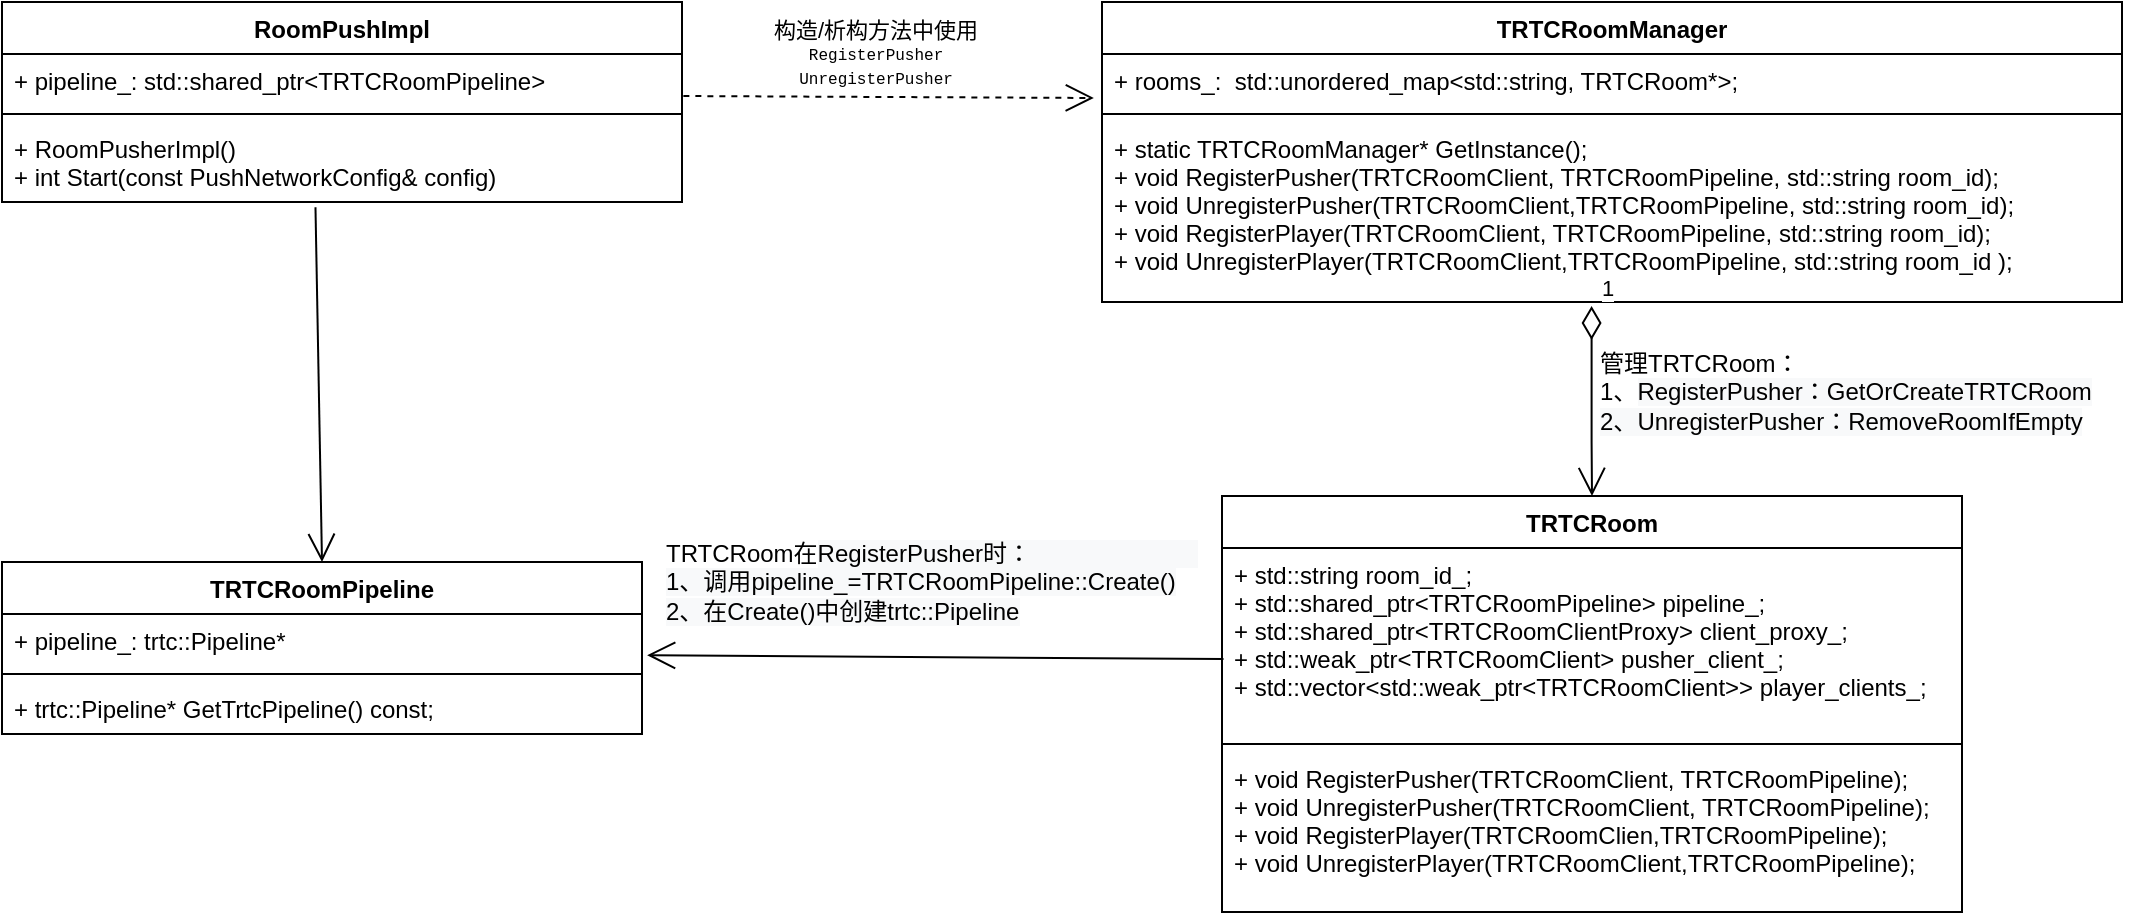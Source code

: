 <mxfile version="19.0.2" type="github">
  <diagram id="C5RBs43oDa-KdzZeNtuy" name="Page-1">
    <mxGraphModel dx="940" dy="614" grid="1" gridSize="10" guides="1" tooltips="1" connect="1" arrows="1" fold="1" page="1" pageScale="1" pageWidth="827" pageHeight="1169" math="0" shadow="0">
      <root>
        <mxCell id="WIyWlLk6GJQsqaUBKTNV-0" />
        <mxCell id="WIyWlLk6GJQsqaUBKTNV-1" parent="WIyWlLk6GJQsqaUBKTNV-0" />
        <mxCell id="hNCOztLgwrzikOfnoWvJ-0" value="RoomPushImpl" style="swimlane;fontStyle=1;align=center;verticalAlign=top;childLayout=stackLayout;horizontal=1;startSize=26;horizontalStack=0;resizeParent=1;resizeParentMax=0;resizeLast=0;collapsible=1;marginBottom=0;" vertex="1" parent="WIyWlLk6GJQsqaUBKTNV-1">
          <mxGeometry x="30" y="130" width="340" height="100" as="geometry" />
        </mxCell>
        <mxCell id="hNCOztLgwrzikOfnoWvJ-1" value="+ pipeline_: std::shared_ptr&lt;TRTCRoomPipeline&gt;" style="text;strokeColor=none;fillColor=none;align=left;verticalAlign=top;spacingLeft=4;spacingRight=4;overflow=hidden;rotatable=0;points=[[0,0.5],[1,0.5]];portConstraint=eastwest;" vertex="1" parent="hNCOztLgwrzikOfnoWvJ-0">
          <mxGeometry y="26" width="340" height="26" as="geometry" />
        </mxCell>
        <mxCell id="hNCOztLgwrzikOfnoWvJ-2" value="" style="line;strokeWidth=1;fillColor=none;align=left;verticalAlign=middle;spacingTop=-1;spacingLeft=3;spacingRight=3;rotatable=0;labelPosition=right;points=[];portConstraint=eastwest;" vertex="1" parent="hNCOztLgwrzikOfnoWvJ-0">
          <mxGeometry y="52" width="340" height="8" as="geometry" />
        </mxCell>
        <mxCell id="hNCOztLgwrzikOfnoWvJ-3" value="+ RoomPusherImpl()&#xa;+ int Start(const PushNetworkConfig&amp; config)" style="text;strokeColor=none;fillColor=none;align=left;verticalAlign=top;spacingLeft=4;spacingRight=4;overflow=hidden;rotatable=0;points=[[0,0.5],[1,0.5]];portConstraint=eastwest;" vertex="1" parent="hNCOztLgwrzikOfnoWvJ-0">
          <mxGeometry y="60" width="340" height="40" as="geometry" />
        </mxCell>
        <mxCell id="hNCOztLgwrzikOfnoWvJ-4" value="TRTCRoomPipeline" style="swimlane;fontStyle=1;align=center;verticalAlign=top;childLayout=stackLayout;horizontal=1;startSize=26;horizontalStack=0;resizeParent=1;resizeParentMax=0;resizeLast=0;collapsible=1;marginBottom=0;" vertex="1" parent="WIyWlLk6GJQsqaUBKTNV-1">
          <mxGeometry x="30" y="410" width="320" height="86" as="geometry" />
        </mxCell>
        <mxCell id="hNCOztLgwrzikOfnoWvJ-5" value="+ pipeline_: trtc::Pipeline*" style="text;strokeColor=none;fillColor=none;align=left;verticalAlign=top;spacingLeft=4;spacingRight=4;overflow=hidden;rotatable=0;points=[[0,0.5],[1,0.5]];portConstraint=eastwest;" vertex="1" parent="hNCOztLgwrzikOfnoWvJ-4">
          <mxGeometry y="26" width="320" height="26" as="geometry" />
        </mxCell>
        <mxCell id="hNCOztLgwrzikOfnoWvJ-6" value="" style="line;strokeWidth=1;fillColor=none;align=left;verticalAlign=middle;spacingTop=-1;spacingLeft=3;spacingRight=3;rotatable=0;labelPosition=right;points=[];portConstraint=eastwest;" vertex="1" parent="hNCOztLgwrzikOfnoWvJ-4">
          <mxGeometry y="52" width="320" height="8" as="geometry" />
        </mxCell>
        <mxCell id="hNCOztLgwrzikOfnoWvJ-7" value="+ trtc::Pipeline* GetTrtcPipeline() const;" style="text;strokeColor=none;fillColor=none;align=left;verticalAlign=top;spacingLeft=4;spacingRight=4;overflow=hidden;rotatable=0;points=[[0,0.5],[1,0.5]];portConstraint=eastwest;" vertex="1" parent="hNCOztLgwrzikOfnoWvJ-4">
          <mxGeometry y="60" width="320" height="26" as="geometry" />
        </mxCell>
        <mxCell id="hNCOztLgwrzikOfnoWvJ-8" value="TRTCRoomManager" style="swimlane;fontStyle=1;align=center;verticalAlign=top;childLayout=stackLayout;horizontal=1;startSize=26;horizontalStack=0;resizeParent=1;resizeParentMax=0;resizeLast=0;collapsible=1;marginBottom=0;" vertex="1" parent="WIyWlLk6GJQsqaUBKTNV-1">
          <mxGeometry x="580" y="130" width="510" height="150" as="geometry" />
        </mxCell>
        <mxCell id="hNCOztLgwrzikOfnoWvJ-9" value="+ rooms_:  std::unordered_map&lt;std::string, TRTCRoom*&gt;;" style="text;strokeColor=none;fillColor=none;align=left;verticalAlign=top;spacingLeft=4;spacingRight=4;overflow=hidden;rotatable=0;points=[[0,0.5],[1,0.5]];portConstraint=eastwest;" vertex="1" parent="hNCOztLgwrzikOfnoWvJ-8">
          <mxGeometry y="26" width="510" height="26" as="geometry" />
        </mxCell>
        <mxCell id="hNCOztLgwrzikOfnoWvJ-10" value="" style="line;strokeWidth=1;fillColor=none;align=left;verticalAlign=middle;spacingTop=-1;spacingLeft=3;spacingRight=3;rotatable=0;labelPosition=right;points=[];portConstraint=eastwest;" vertex="1" parent="hNCOztLgwrzikOfnoWvJ-8">
          <mxGeometry y="52" width="510" height="8" as="geometry" />
        </mxCell>
        <mxCell id="hNCOztLgwrzikOfnoWvJ-11" value="+ static TRTCRoomManager* GetInstance();&#xa;+ void RegisterPusher(TRTCRoomClient, TRTCRoomPipeline, std::string room_id);&#xa;+ void UnregisterPusher(TRTCRoomClient,TRTCRoomPipeline, std::string room_id);&#xa;+ void RegisterPlayer(TRTCRoomClient, TRTCRoomPipeline, std::string room_id);&#xa;+ void UnregisterPlayer(TRTCRoomClient,TRTCRoomPipeline, std::string room_id );" style="text;strokeColor=none;fillColor=none;align=left;verticalAlign=top;spacingLeft=4;spacingRight=4;overflow=hidden;rotatable=0;points=[[0,0.5],[1,0.5]];portConstraint=eastwest;" vertex="1" parent="hNCOztLgwrzikOfnoWvJ-8">
          <mxGeometry y="60" width="510" height="90" as="geometry" />
        </mxCell>
        <mxCell id="hNCOztLgwrzikOfnoWvJ-12" value="TRTCRoom" style="swimlane;fontStyle=1;align=center;verticalAlign=top;childLayout=stackLayout;horizontal=1;startSize=26;horizontalStack=0;resizeParent=1;resizeParentMax=0;resizeLast=0;collapsible=1;marginBottom=0;" vertex="1" parent="WIyWlLk6GJQsqaUBKTNV-1">
          <mxGeometry x="640" y="377" width="370" height="208" as="geometry" />
        </mxCell>
        <mxCell id="hNCOztLgwrzikOfnoWvJ-13" value="+ std::string room_id_;&#xa;+ std::shared_ptr&lt;TRTCRoomPipeline&gt; pipeline_;&#xa;+ std::shared_ptr&lt;TRTCRoomClientProxy&gt; client_proxy_;&#xa;+ std::weak_ptr&lt;TRTCRoomClient&gt; pusher_client_;&#xa;+ std::vector&lt;std::weak_ptr&lt;TRTCRoomClient&gt;&gt; player_clients_;" style="text;strokeColor=none;fillColor=none;align=left;verticalAlign=top;spacingLeft=4;spacingRight=4;overflow=hidden;rotatable=0;points=[[0,0.5],[1,0.5]];portConstraint=eastwest;" vertex="1" parent="hNCOztLgwrzikOfnoWvJ-12">
          <mxGeometry y="26" width="370" height="94" as="geometry" />
        </mxCell>
        <mxCell id="hNCOztLgwrzikOfnoWvJ-14" value="" style="line;strokeWidth=1;fillColor=none;align=left;verticalAlign=middle;spacingTop=-1;spacingLeft=3;spacingRight=3;rotatable=0;labelPosition=right;points=[];portConstraint=eastwest;" vertex="1" parent="hNCOztLgwrzikOfnoWvJ-12">
          <mxGeometry y="120" width="370" height="8" as="geometry" />
        </mxCell>
        <mxCell id="hNCOztLgwrzikOfnoWvJ-15" value="+ void RegisterPusher(TRTCRoomClient, TRTCRoomPipeline);&#xa;+ void UnregisterPusher(TRTCRoomClient, TRTCRoomPipeline);&#xa;+ void RegisterPlayer(TRTCRoomClien,TRTCRoomPipeline);&#xa;+ void UnregisterPlayer(TRTCRoomClient,TRTCRoomPipeline);" style="text;strokeColor=none;fillColor=none;align=left;verticalAlign=top;spacingLeft=4;spacingRight=4;overflow=hidden;rotatable=0;points=[[0,0.5],[1,0.5]];portConstraint=eastwest;" vertex="1" parent="hNCOztLgwrzikOfnoWvJ-12">
          <mxGeometry y="128" width="370" height="80" as="geometry" />
        </mxCell>
        <mxCell id="hNCOztLgwrzikOfnoWvJ-16" value="" style="endArrow=open;endSize=12;dashed=1;html=1;rounded=0;exitX=1.002;exitY=0.808;exitDx=0;exitDy=0;exitPerimeter=0;entryX=-0.008;entryY=0.846;entryDx=0;entryDy=0;entryPerimeter=0;" edge="1" parent="WIyWlLk6GJQsqaUBKTNV-1" source="hNCOztLgwrzikOfnoWvJ-1" target="hNCOztLgwrzikOfnoWvJ-9">
          <mxGeometry width="160" relative="1" as="geometry">
            <mxPoint x="320" y="400" as="sourcePoint" />
            <mxPoint x="480" y="400" as="targetPoint" />
          </mxGeometry>
        </mxCell>
        <mxCell id="hNCOztLgwrzikOfnoWvJ-18" value="&lt;span style=&quot;font-family: Helvetica; font-size: 11px; font-style: normal; font-variant-ligatures: normal; font-variant-caps: normal; font-weight: 400; letter-spacing: normal; orphans: 2; text-align: center; text-indent: 0px; text-transform: none; widows: 2; word-spacing: 0px; -webkit-text-stroke-width: 0px; text-decoration-thickness: initial; text-decoration-style: initial; text-decoration-color: initial; float: none; background-color: rgb(255, 255, 255); display: inline !important;&quot;&gt;构造/析构方法中使用&lt;br&gt;&lt;div style=&quot;font-family: Menlo, Monaco, &amp;quot;Courier New&amp;quot;, monospace; font-size: 8px; line-height: 12px;&quot;&gt;RegisterPusher&lt;/div&gt;&lt;div style=&quot;font-family: Menlo, Monaco, &amp;quot;Courier New&amp;quot;, monospace; font-size: 8px; line-height: 12px;&quot;&gt;&lt;div style=&quot;line-height: 12px;&quot;&gt;UnregisterPusher&lt;/div&gt;&lt;/div&gt;&lt;/span&gt;" style="text;whiteSpace=wrap;html=1;" vertex="1" parent="WIyWlLk6GJQsqaUBKTNV-1">
          <mxGeometry x="414" y="130" width="140" height="30" as="geometry" />
        </mxCell>
        <mxCell id="hNCOztLgwrzikOfnoWvJ-19" value="1" style="endArrow=open;html=1;endSize=12;startArrow=diamondThin;startSize=14;startFill=0;edgeStyle=orthogonalEdgeStyle;align=left;verticalAlign=bottom;rounded=0;fontColor=#000000;entryX=0.5;entryY=0;entryDx=0;entryDy=0;exitX=0.48;exitY=1.022;exitDx=0;exitDy=0;exitPerimeter=0;" edge="1" parent="WIyWlLk6GJQsqaUBKTNV-1" source="hNCOztLgwrzikOfnoWvJ-11" target="hNCOztLgwrzikOfnoWvJ-12">
          <mxGeometry x="-1" y="3" relative="1" as="geometry">
            <mxPoint x="680" y="290" as="sourcePoint" />
            <mxPoint x="840" y="290" as="targetPoint" />
            <Array as="points">
              <mxPoint x="825" y="350" />
              <mxPoint x="825" y="350" />
            </Array>
          </mxGeometry>
        </mxCell>
        <mxCell id="hNCOztLgwrzikOfnoWvJ-21" value="管理TRTCRoom：&amp;nbsp; &amp;nbsp; &amp;nbsp; &amp;nbsp; &amp;nbsp; &amp;nbsp; &amp;nbsp; &amp;nbsp; &amp;nbsp; &amp;nbsp; &amp;nbsp; &amp;nbsp; &amp;nbsp; &amp;nbsp; &amp;nbsp; &amp;nbsp; &amp;nbsp; &amp;nbsp; &amp;nbsp; &amp;nbsp; &amp;nbsp; &amp;nbsp; &amp;nbsp; &amp;nbsp; &amp;nbsp;&amp;nbsp;&lt;br&gt;1、&lt;span style=&quot;background-color: rgb(248, 249, 250);&quot;&gt;RegisterPusher：GetOrCreateTRTCRoom&lt;br&gt;2、&lt;/span&gt;&lt;span style=&quot;background-color: rgb(248, 249, 250);&quot;&gt;UnregisterPusher：RemoveRoomIfEmpty&lt;/span&gt;" style="text;html=1;strokeColor=none;fillColor=none;align=left;verticalAlign=middle;whiteSpace=wrap;rounded=0;labelBackgroundColor=#FFFFFF;fontColor=#000000;" vertex="1" parent="WIyWlLk6GJQsqaUBKTNV-1">
          <mxGeometry x="827" y="310" width="270" height="30" as="geometry" />
        </mxCell>
        <mxCell id="hNCOztLgwrzikOfnoWvJ-22" value="" style="endArrow=open;endFill=1;endSize=12;html=1;rounded=0;fontColor=#000000;exitX=0.461;exitY=1.065;exitDx=0;exitDy=0;exitPerimeter=0;entryX=0.5;entryY=0;entryDx=0;entryDy=0;" edge="1" parent="WIyWlLk6GJQsqaUBKTNV-1" source="hNCOztLgwrzikOfnoWvJ-3" target="hNCOztLgwrzikOfnoWvJ-4">
          <mxGeometry width="160" relative="1" as="geometry">
            <mxPoint x="370" y="350" as="sourcePoint" />
            <mxPoint x="530" y="350" as="targetPoint" />
          </mxGeometry>
        </mxCell>
        <mxCell id="hNCOztLgwrzikOfnoWvJ-23" value="" style="endArrow=open;endFill=1;endSize=12;html=1;rounded=0;fontColor=#000000;entryX=1.008;entryY=0.792;entryDx=0;entryDy=0;entryPerimeter=0;exitX=0.002;exitY=0.591;exitDx=0;exitDy=0;exitPerimeter=0;" edge="1" parent="WIyWlLk6GJQsqaUBKTNV-1" source="hNCOztLgwrzikOfnoWvJ-13" target="hNCOztLgwrzikOfnoWvJ-5">
          <mxGeometry width="160" relative="1" as="geometry">
            <mxPoint x="370" y="350" as="sourcePoint" />
            <mxPoint x="530" y="350" as="targetPoint" />
          </mxGeometry>
        </mxCell>
        <mxCell id="hNCOztLgwrzikOfnoWvJ-24" value="TRTCRoom在&lt;span style=&quot;background-color: rgb(248, 249, 250);&quot;&gt;RegisterPusher时：&amp;nbsp; &amp;nbsp; &amp;nbsp; &amp;nbsp; &amp;nbsp; &amp;nbsp; &amp;nbsp; &amp;nbsp; &amp;nbsp; &amp;nbsp; &amp;nbsp; &amp;nbsp; &amp;nbsp;&lt;br&gt;1、调用&lt;/span&gt;&lt;span style=&quot;background-color: rgb(248, 249, 250);&quot;&gt;pipeline_=&lt;/span&gt;&lt;span style=&quot;text-align: center; background-color: rgb(248, 249, 250);&quot;&gt;TRTCRoomPipeline::Create()&lt;br&gt;&lt;/span&gt;&lt;span style=&quot;background-color: rgb(248, 249, 250);&quot;&gt;2、在Create()中创建trtc::Pipeline&lt;br&gt;&lt;/span&gt;" style="text;html=1;strokeColor=none;fillColor=none;align=left;verticalAlign=middle;whiteSpace=wrap;rounded=0;labelBackgroundColor=#FFFFFF;fontColor=#000000;" vertex="1" parent="WIyWlLk6GJQsqaUBKTNV-1">
          <mxGeometry x="360" y="390" width="270" height="60" as="geometry" />
        </mxCell>
      </root>
    </mxGraphModel>
  </diagram>
</mxfile>
